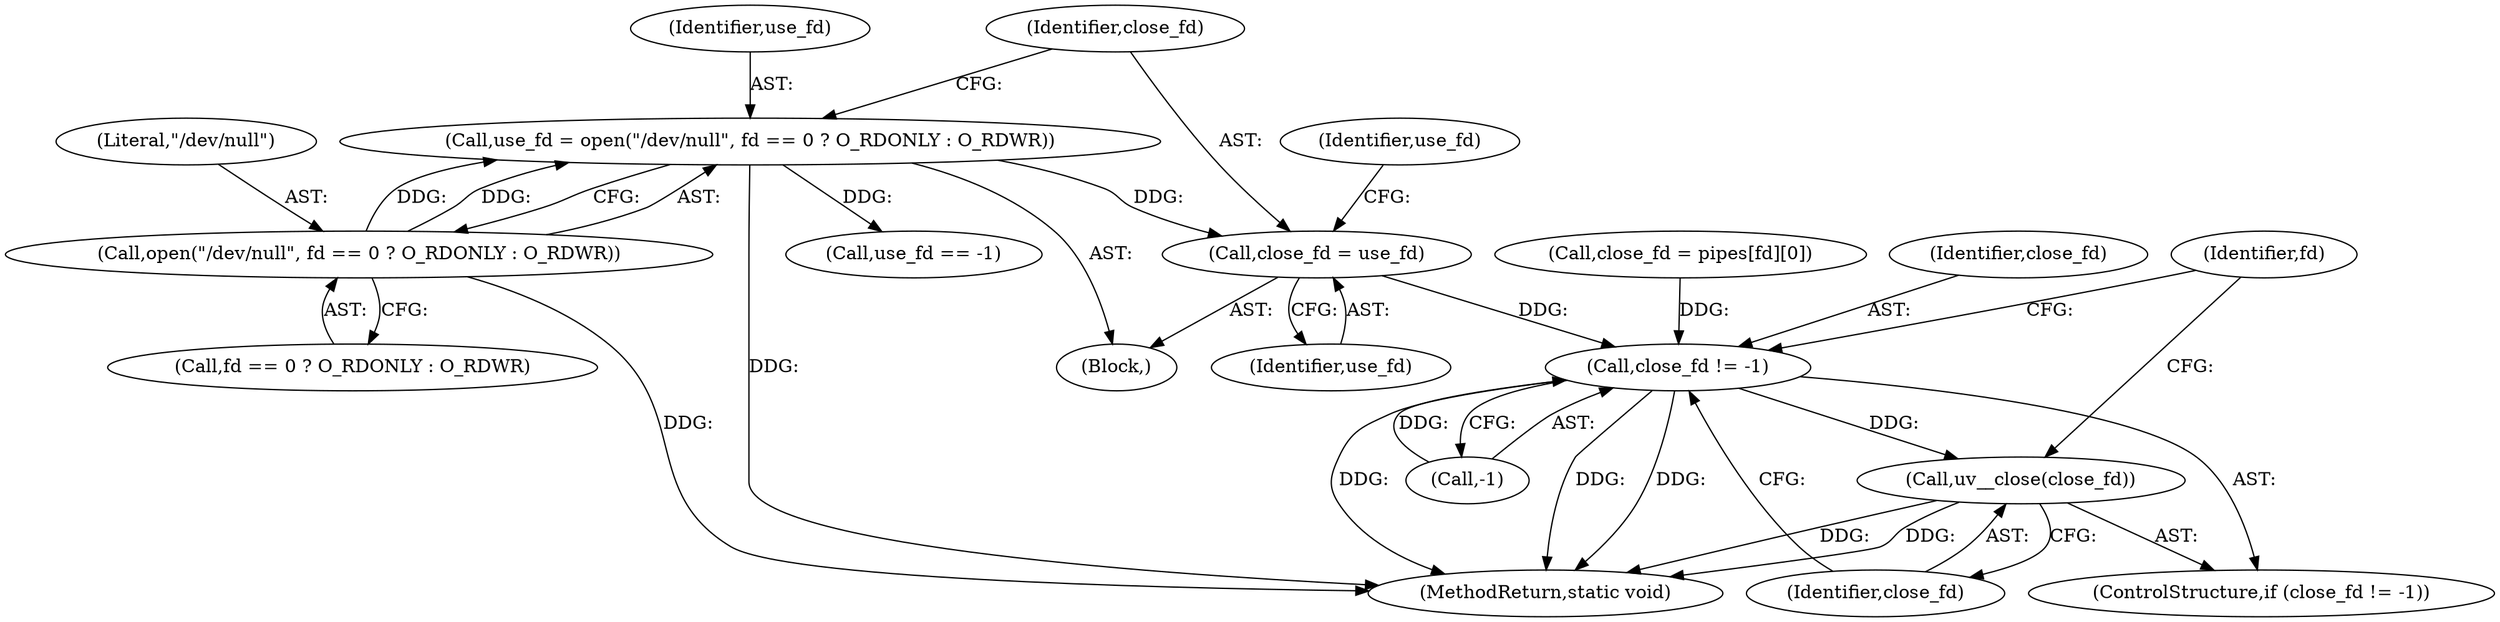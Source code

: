 digraph "0_libuv_66ab38918c911bcff025562cf06237d7fedaba0c@API" {
"1000164" [label="(Call,close_fd = use_fd)"];
"1000154" [label="(Call,use_fd = open(\"/dev/null\", fd == 0 ? O_RDONLY : O_RDWR))"];
"1000156" [label="(Call,open(\"/dev/null\", fd == 0 ? O_RDONLY : O_RDWR))"];
"1000200" [label="(Call,close_fd != -1)"];
"1000204" [label="(Call,uv__close(close_fd))"];
"1000126" [label="(Identifier,fd)"];
"1000169" [label="(Identifier,use_fd)"];
"1000168" [label="(Call,use_fd == -1)"];
"1000128" [label="(Call,close_fd = pipes[fd][0])"];
"1000164" [label="(Call,close_fd = use_fd)"];
"1000204" [label="(Call,uv__close(close_fd))"];
"1000156" [label="(Call,open(\"/dev/null\", fd == 0 ? O_RDONLY : O_RDWR))"];
"1000153" [label="(Block,)"];
"1000154" [label="(Call,use_fd = open(\"/dev/null\", fd == 0 ? O_RDONLY : O_RDWR))"];
"1000202" [label="(Call,-1)"];
"1000155" [label="(Identifier,use_fd)"];
"1000165" [label="(Identifier,close_fd)"];
"1000199" [label="(ControlStructure,if (close_fd != -1))"];
"1000166" [label="(Identifier,use_fd)"];
"1000201" [label="(Identifier,close_fd)"];
"1000200" [label="(Call,close_fd != -1)"];
"1000157" [label="(Literal,\"/dev/null\")"];
"1000333" [label="(MethodReturn,static void)"];
"1000158" [label="(Call,fd == 0 ? O_RDONLY : O_RDWR)"];
"1000205" [label="(Identifier,close_fd)"];
"1000164" -> "1000153"  [label="AST: "];
"1000164" -> "1000166"  [label="CFG: "];
"1000165" -> "1000164"  [label="AST: "];
"1000166" -> "1000164"  [label="AST: "];
"1000169" -> "1000164"  [label="CFG: "];
"1000154" -> "1000164"  [label="DDG: "];
"1000164" -> "1000200"  [label="DDG: "];
"1000154" -> "1000153"  [label="AST: "];
"1000154" -> "1000156"  [label="CFG: "];
"1000155" -> "1000154"  [label="AST: "];
"1000156" -> "1000154"  [label="AST: "];
"1000165" -> "1000154"  [label="CFG: "];
"1000154" -> "1000333"  [label="DDG: "];
"1000156" -> "1000154"  [label="DDG: "];
"1000156" -> "1000154"  [label="DDG: "];
"1000154" -> "1000168"  [label="DDG: "];
"1000156" -> "1000158"  [label="CFG: "];
"1000157" -> "1000156"  [label="AST: "];
"1000158" -> "1000156"  [label="AST: "];
"1000156" -> "1000333"  [label="DDG: "];
"1000200" -> "1000199"  [label="AST: "];
"1000200" -> "1000202"  [label="CFG: "];
"1000201" -> "1000200"  [label="AST: "];
"1000202" -> "1000200"  [label="AST: "];
"1000205" -> "1000200"  [label="CFG: "];
"1000126" -> "1000200"  [label="CFG: "];
"1000200" -> "1000333"  [label="DDG: "];
"1000200" -> "1000333"  [label="DDG: "];
"1000200" -> "1000333"  [label="DDG: "];
"1000128" -> "1000200"  [label="DDG: "];
"1000202" -> "1000200"  [label="DDG: "];
"1000200" -> "1000204"  [label="DDG: "];
"1000204" -> "1000199"  [label="AST: "];
"1000204" -> "1000205"  [label="CFG: "];
"1000205" -> "1000204"  [label="AST: "];
"1000126" -> "1000204"  [label="CFG: "];
"1000204" -> "1000333"  [label="DDG: "];
"1000204" -> "1000333"  [label="DDG: "];
}
